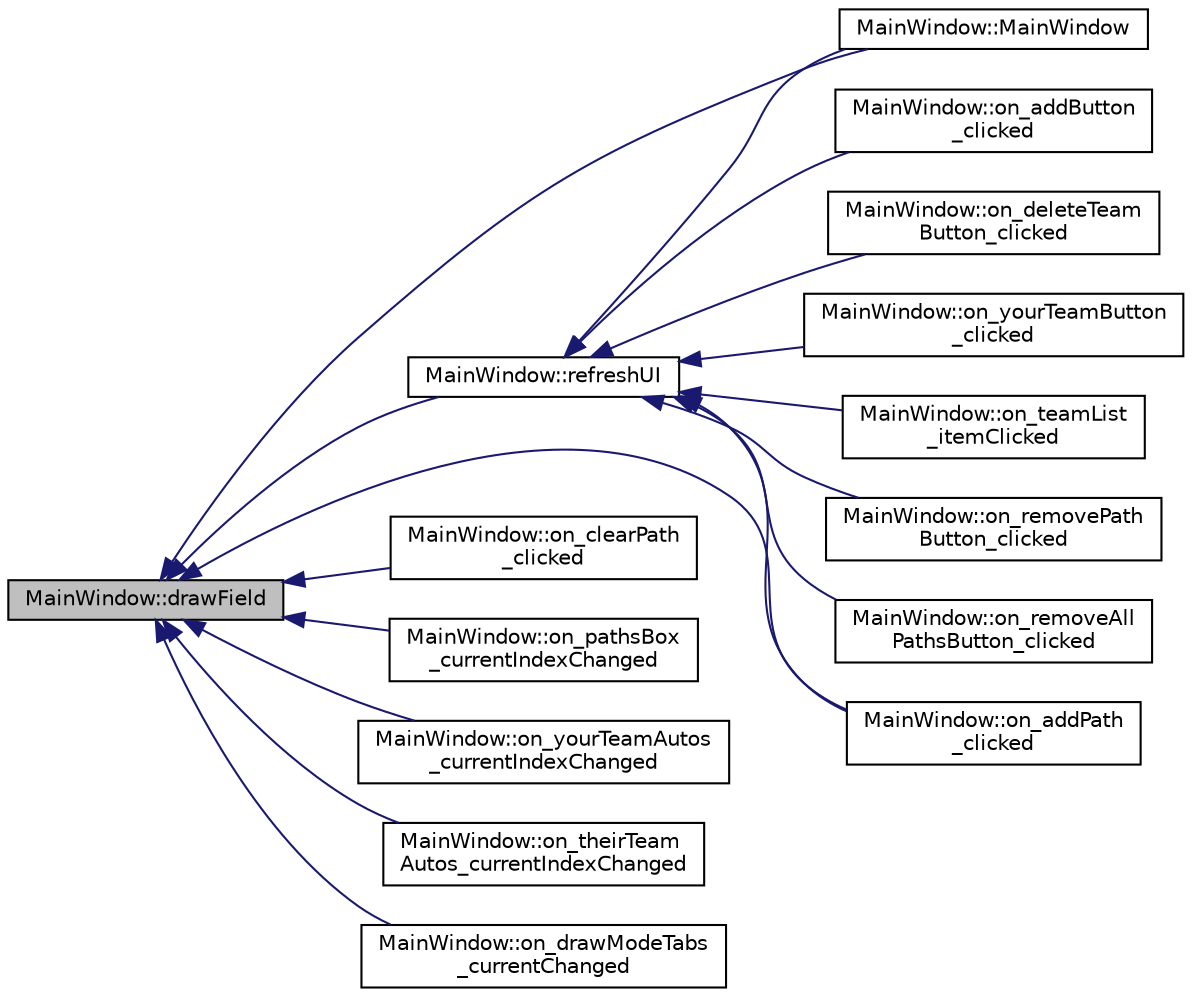digraph "MainWindow::drawField"
{
  edge [fontname="Helvetica",fontsize="10",labelfontname="Helvetica",labelfontsize="10"];
  node [fontname="Helvetica",fontsize="10",shape=record];
  rankdir="LR";
  Node24 [label="MainWindow::drawField",height=0.2,width=0.4,color="black", fillcolor="grey75", style="filled", fontcolor="black"];
  Node24 -> Node25 [dir="back",color="midnightblue",fontsize="10",style="solid",fontname="Helvetica"];
  Node25 [label="MainWindow::MainWindow",height=0.2,width=0.4,color="black", fillcolor="white", style="filled",URL="$class_main_window.html#a8b244be8b7b7db1b08de2a2acb9409db",tooltip="Main window constructor. "];
  Node24 -> Node26 [dir="back",color="midnightblue",fontsize="10",style="solid",fontname="Helvetica"];
  Node26 [label="MainWindow::refreshUI",height=0.2,width=0.4,color="black", fillcolor="white", style="filled",URL="$class_main_window.html#ad96e0eb40bdc80c41fea8d00d3a2f092",tooltip="Refreshes UI. "];
  Node26 -> Node25 [dir="back",color="midnightblue",fontsize="10",style="solid",fontname="Helvetica"];
  Node26 -> Node27 [dir="back",color="midnightblue",fontsize="10",style="solid",fontname="Helvetica"];
  Node27 [label="MainWindow::on_addButton\l_clicked",height=0.2,width=0.4,color="black", fillcolor="white", style="filled",URL="$class_main_window.html#a531054788b8045d4a745366b1b49a0a1",tooltip="Creates a new Team object. "];
  Node26 -> Node28 [dir="back",color="midnightblue",fontsize="10",style="solid",fontname="Helvetica"];
  Node28 [label="MainWindow::on_deleteTeam\lButton_clicked",height=0.2,width=0.4,color="black", fillcolor="white", style="filled",URL="$class_main_window.html#a5bfe4794c7d30d1c91b06152506be33e",tooltip="Deletes a Team object from the vector. "];
  Node26 -> Node29 [dir="back",color="midnightblue",fontsize="10",style="solid",fontname="Helvetica"];
  Node29 [label="MainWindow::on_yourTeamButton\l_clicked",height=0.2,width=0.4,color="black", fillcolor="white", style="filled",URL="$class_main_window.html#ac131f7d66c5cc3df57f72dea542a3915",tooltip="Sets window focus on your team. "];
  Node26 -> Node30 [dir="back",color="midnightblue",fontsize="10",style="solid",fontname="Helvetica"];
  Node30 [label="MainWindow::on_teamList\l_itemClicked",height=0.2,width=0.4,color="black", fillcolor="white", style="filled",URL="$class_main_window.html#a1bdeedce983ac9594c024b3698c22556",tooltip="Sets window focus on team clicked. "];
  Node26 -> Node31 [dir="back",color="midnightblue",fontsize="10",style="solid",fontname="Helvetica"];
  Node31 [label="MainWindow::on_addPath\l_clicked",height=0.2,width=0.4,color="black", fillcolor="white", style="filled",URL="$class_main_window.html#a477d9436f529798efe3f63ae8fa36a40",tooltip="Adds an autonomous path. "];
  Node26 -> Node32 [dir="back",color="midnightblue",fontsize="10",style="solid",fontname="Helvetica"];
  Node32 [label="MainWindow::on_removePath\lButton_clicked",height=0.2,width=0.4,color="black", fillcolor="white", style="filled",URL="$class_main_window.html#a946a4e82ac0bcdb3a94b56e1c7f7cf13",tooltip="Removes a path. "];
  Node26 -> Node33 [dir="back",color="midnightblue",fontsize="10",style="solid",fontname="Helvetica"];
  Node33 [label="MainWindow::on_removeAll\lPathsButton_clicked",height=0.2,width=0.4,color="black", fillcolor="white", style="filled",URL="$class_main_window.html#ac0132d8d0bb8264055137b8f6ca4ffbe",tooltip="Removes all paths. "];
  Node24 -> Node31 [dir="back",color="midnightblue",fontsize="10",style="solid",fontname="Helvetica"];
  Node24 -> Node34 [dir="back",color="midnightblue",fontsize="10",style="solid",fontname="Helvetica"];
  Node34 [label="MainWindow::on_clearPath\l_clicked",height=0.2,width=0.4,color="black", fillcolor="white", style="filled",URL="$class_main_window.html#abf5dd556be358648af05384bf0570d37",tooltip="Clears current drawing of path. "];
  Node24 -> Node35 [dir="back",color="midnightblue",fontsize="10",style="solid",fontname="Helvetica"];
  Node35 [label="MainWindow::on_pathsBox\l_currentIndexChanged",height=0.2,width=0.4,color="black", fillcolor="white", style="filled",URL="$class_main_window.html#aab6417fa3f1b456342a645eec95efaf3",tooltip="Draws the path clicked. "];
  Node24 -> Node36 [dir="back",color="midnightblue",fontsize="10",style="solid",fontname="Helvetica"];
  Node36 [label="MainWindow::on_yourTeamAutos\l_currentIndexChanged",height=0.2,width=0.4,color="black", fillcolor="white", style="filled",URL="$class_main_window.html#a5ef8b4ddf2a05dbf9b6cc9db16ab7660",tooltip="Draws the path clicked from your team&#39;s paths. "];
  Node24 -> Node37 [dir="back",color="midnightblue",fontsize="10",style="solid",fontname="Helvetica"];
  Node37 [label="MainWindow::on_theirTeam\lAutos_currentIndexChanged",height=0.2,width=0.4,color="black", fillcolor="white", style="filled",URL="$class_main_window.html#aacc927a9b7a91d6aebb0803b98150d6d",tooltip="Draws the path clicked from chosen team&#39;s paths. "];
  Node24 -> Node38 [dir="back",color="midnightblue",fontsize="10",style="solid",fontname="Helvetica"];
  Node38 [label="MainWindow::on_drawModeTabs\l_currentChanged",height=0.2,width=0.4,color="black", fillcolor="white", style="filled",URL="$class_main_window.html#a029e7b6bf99fea8dfe8b732353fe2667",tooltip="Allows or disallows drawing. "];
}
